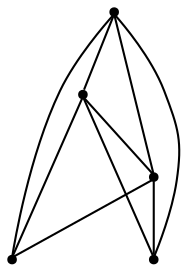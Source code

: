 graph {
  node [shape=point,comment="{\"directed\":false,\"doi\":\"10.1007/978-3-319-50106-2_35\",\"figure\":\"? (8)\"}"]

  v0 [pos="898.9348992476076,277.8218191177242"]
  v1 [pos="898.9348992476076,503.759126654023"]
  v2 [pos="785.8168271206303,390.9009882013778"]
  v3 [pos="672.8446904122696,503.759126654023"]
  v4 [pos="672.6988185820707,277.8218191177242"]

  v0 -- v3 [id="-1",pos="898.9348992476076,277.8218191177242 944.5088453885304,367.9309076512329 950.6848068690216,411.1497721794186 951.7141125862976,445.10474443495923 952.7434818919912,479.06391347463284 948.626131846052,503.75919024166143 934.2196671092504,520.2241282102709 919.8132023724488,536.6890502819708 895.1176229447848,544.9236017614326 860.1287319906904,549.0367045623947 825.1398410365961,553.1539723536707 779.8617718032217,553.1539723536707 740.7596640503384,549.0367045623947 701.6576198858728,544.9236017614326 668.7274039547481,536.6890502819708 648.1449141490376,520.2241282102709 627.566684767313,503.75919024166143 619.3319846754345,479.06391347463284 615.2188314650632,452.3099869150567 611.1015450075417,425.5560603554805 611.1015450075417,396.74348400335674 615.2188314650632,376.1612782434712 619.3319846754345,355.5790724835856 627.566684767313,343.23143410007134 633.738449412236,337.05968150656156 639.9144744811449,330.8837957165571 644.0317609386665,330.8837957165571 648.1449141490376,335.0010635078331 652.2622641949769,339.1183312991092 656.3796142409161,347.3487018913474 658.4382256754681,361.75499006740927 660.4927674512872,376.1612782434712 660.4927674512872,396.74348400335674 658.4382256754681,417.3214929791092 656.3796142409161,437.9036987389948 652.2622641949769,458.4817395085665 650.2035891720072,472.8879958908092 648.1449141490376,487.29428406687106 648.1449141490376,495.5288514432424 654.3209392179465,503.75919024166143 657.138186244651,507.5180133294392 661.2431410784633,511.275961959473 672.8446904122696,503.759126654023"]
  v3 -- v1 [id="-2",pos="672.8446904122696,503.759126654023 898.9348992476076,503.759126654023 898.9348992476076,503.759126654023 898.9348992476076,503.759126654023"]
  v3 -- v4 [id="-3",pos="672.8446904122696,503.759126654023 672.6988185820707,277.8218191177242 672.6988185820707,277.8218191177242 672.6988185820707,277.8218191177242"]
  v2 -- v0 [id="-4",pos="785.8168271206303,390.9009882013778 898.9348992476076,277.8218191177242 898.9348992476076,277.8218191177242 898.9348992476076,277.8218191177242"]
  v3 -- v2 [id="-5",pos="672.8446904122696,503.759126654023 785.8168271206303,390.9009882013778 785.8168271206303,390.9009882013778 785.8168271206303,390.9009882013778"]
  v2 -- v4 [id="-7",pos="785.8168271206303,390.9009882013778 672.6988185820707,277.8218191177242 672.6988185820707,277.8218191177242 672.6988185820707,277.8218191177242"]
  v1 -- v0 [id="-8",pos="898.9348992476076,503.759126654023 898.9348992476076,277.8218191177242 898.9348992476076,277.8218191177242 898.9348992476076,277.8218191177242"]
  v2 -- v1 [id="-11",pos="785.8168271206303,390.9009882013778 766.9638150994674,403.4653332564906 748.1108030783046,416.0296783116034 735.54210720139,425.45190380381433 722.9734749128933,434.8741292960253 716.6891587686448,441.158368421829 710.4047790359788,441.158368421829 704.1204628917303,441.158368421829 697.836146747482,434.8741292960253 694.6939886753578,428.5940233667162 691.5517670148158,422.30978424091245 691.5517670148158,416.0296783116034 694.6939886753578,409.7454391857997 697.836146747482,403.4653332564906 704.1204628917303,397.18109413068686 716.6891587686448,384.61674907557403 729.2577910571416,372.05240402046127 748.1108030783046,353.2079530360394 760.6794989552191,340.6436079809266 773.2481312437158,328.0792629258138 779.5324473879642,321.79499200619085 788.9589851927545,315.514917870701 798.3854594091271,309.2306469510781 810.9541552860416,302.9505728155882 829.8071673072045,334.32598534497345 848.6601793283673,365.697264677864 873.7975074937787,434.7282592535819 886.3661397822755,469.24585493350736 898.9348992476076,503.759126654023 898.9348992476076,503.759126654023 898.9348992476076,503.759126654023"]
  v4 -- v0 [id="-12",pos="672.6988185820707,277.8218191177242 898.9348992476076,277.8218191177242 898.9348992476076,277.8218191177242 898.9348992476076,277.8218191177242"]
}